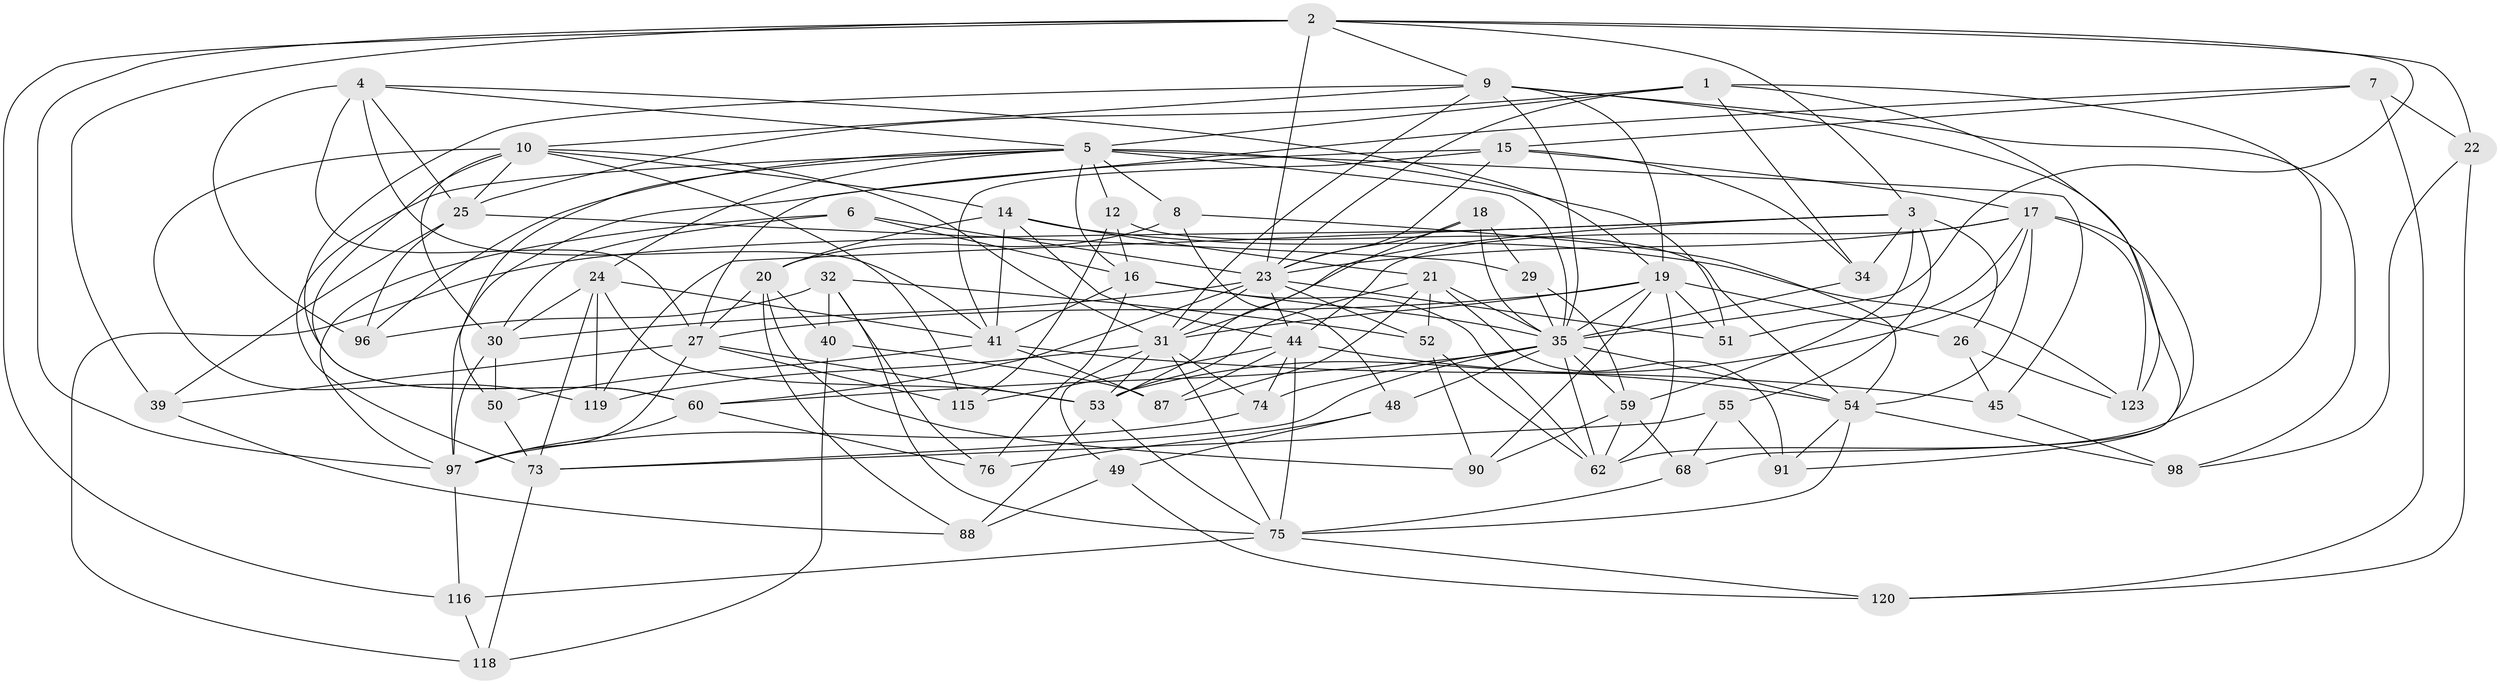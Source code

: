 // original degree distribution, {4: 1.0}
// Generated by graph-tools (version 1.1) at 2025/16/03/09/25 04:16:27]
// undirected, 65 vertices, 189 edges
graph export_dot {
graph [start="1"]
  node [color=gray90,style=filled];
  1 [super="+106"];
  2 [super="+92+113"];
  3 [super="+28"];
  4 [super="+43"];
  5 [super="+13"];
  6;
  7;
  8;
  9 [super="+11+85"];
  10 [super="+95+78"];
  12;
  14 [super="+83"];
  15 [super="+131"];
  16 [super="+37+125"];
  17 [super="+71"];
  18;
  19 [super="+77+128+81"];
  20 [super="+67"];
  21 [super="+94"];
  22;
  23 [super="+80+42"];
  24 [super="+107"];
  25 [super="+33"];
  26;
  27 [super="+56+110+64"];
  29;
  30 [super="+38"];
  31 [super="+108+63+65+129"];
  32 [super="+117"];
  34;
  35 [super="+79+47"];
  39;
  40;
  41 [super="+112+101"];
  44 [super="+58+46"];
  45;
  48;
  49;
  50;
  51;
  52 [super="+84"];
  53 [super="+124+93"];
  54 [super="+109+57"];
  55;
  59 [super="+122"];
  60 [super="+70"];
  62 [super="+99"];
  68;
  73 [super="+104"];
  74;
  75 [super="+86"];
  76;
  87;
  88;
  90;
  91;
  96;
  97 [super="+102"];
  98;
  115;
  116;
  118;
  119;
  120;
  123;
  1 -- 34;
  1 -- 62;
  1 -- 123;
  1 -- 5;
  1 -- 25;
  1 -- 23;
  2 -- 22;
  2 -- 39;
  2 -- 9;
  2 -- 3;
  2 -- 23;
  2 -- 97;
  2 -- 35;
  2 -- 116;
  3 -- 118;
  3 -- 119;
  3 -- 34;
  3 -- 55;
  3 -- 26;
  3 -- 59;
  3 -- 31;
  4 -- 25;
  4 -- 41;
  4 -- 96;
  4 -- 19;
  4 -- 27;
  4 -- 5;
  5 -- 12;
  5 -- 73;
  5 -- 96;
  5 -- 8;
  5 -- 45;
  5 -- 16;
  5 -- 50;
  5 -- 51;
  5 -- 24;
  5 -- 35;
  6 -- 30;
  6 -- 97;
  6 -- 16;
  6 -- 23;
  7 -- 120;
  7 -- 22;
  7 -- 15;
  7 -- 27;
  8 -- 48;
  8 -- 54;
  8 -- 20;
  9 -- 35;
  9 -- 31;
  9 -- 60;
  9 -- 98;
  9 -- 19;
  9 -- 68;
  9 -- 10;
  10 -- 119;
  10 -- 60;
  10 -- 25;
  10 -- 115;
  10 -- 31;
  10 -- 14;
  10 -- 30;
  12 -- 115;
  12 -- 54;
  12 -- 16;
  14 -- 41;
  14 -- 20;
  14 -- 123;
  14 -- 44;
  14 -- 21;
  15 -- 34;
  15 -- 23;
  15 -- 97;
  15 -- 41;
  15 -- 17;
  16 -- 76;
  16 -- 41;
  16 -- 62;
  16 -- 35 [weight=2];
  17 -- 123;
  17 -- 44;
  17 -- 51;
  17 -- 53;
  17 -- 91;
  17 -- 23;
  17 -- 54;
  18 -- 29;
  18 -- 23;
  18 -- 53;
  18 -- 35;
  19 -- 90;
  19 -- 27;
  19 -- 62;
  19 -- 26;
  19 -- 51;
  19 -- 35 [weight=2];
  19 -- 31;
  20 -- 88;
  20 -- 40;
  20 -- 27;
  20 -- 90;
  21 -- 53;
  21 -- 91;
  21 -- 35;
  21 -- 52;
  21 -- 87;
  22 -- 98;
  22 -- 120;
  23 -- 60;
  23 -- 30;
  23 -- 31;
  23 -- 52;
  23 -- 51;
  23 -- 44;
  24 -- 119;
  24 -- 73;
  24 -- 41;
  24 -- 30;
  24 -- 53;
  25 -- 29;
  25 -- 96;
  25 -- 39;
  26 -- 45;
  26 -- 123;
  27 -- 97;
  27 -- 115;
  27 -- 39;
  27 -- 53;
  29 -- 59;
  29 -- 35;
  30 -- 97;
  30 -- 50;
  31 -- 119;
  31 -- 74;
  31 -- 75;
  31 -- 53;
  31 -- 49;
  32 -- 75;
  32 -- 52 [weight=2];
  32 -- 96;
  32 -- 40;
  32 -- 76;
  34 -- 35;
  35 -- 60;
  35 -- 73;
  35 -- 74;
  35 -- 48;
  35 -- 59;
  35 -- 62;
  35 -- 54;
  39 -- 88;
  40 -- 87;
  40 -- 118;
  41 -- 50;
  41 -- 45;
  41 -- 87;
  44 -- 75;
  44 -- 115;
  44 -- 74;
  44 -- 87;
  44 -- 54;
  45 -- 98;
  48 -- 49;
  48 -- 76;
  49 -- 120;
  49 -- 88;
  50 -- 73;
  52 -- 90;
  52 -- 62;
  53 -- 75;
  53 -- 88;
  54 -- 98;
  54 -- 91;
  54 -- 75;
  55 -- 91;
  55 -- 68;
  55 -- 73;
  59 -- 62;
  59 -- 90;
  59 -- 68;
  60 -- 76;
  60 -- 97;
  68 -- 75;
  73 -- 118;
  74 -- 97;
  75 -- 116;
  75 -- 120;
  97 -- 116;
  116 -- 118;
}
